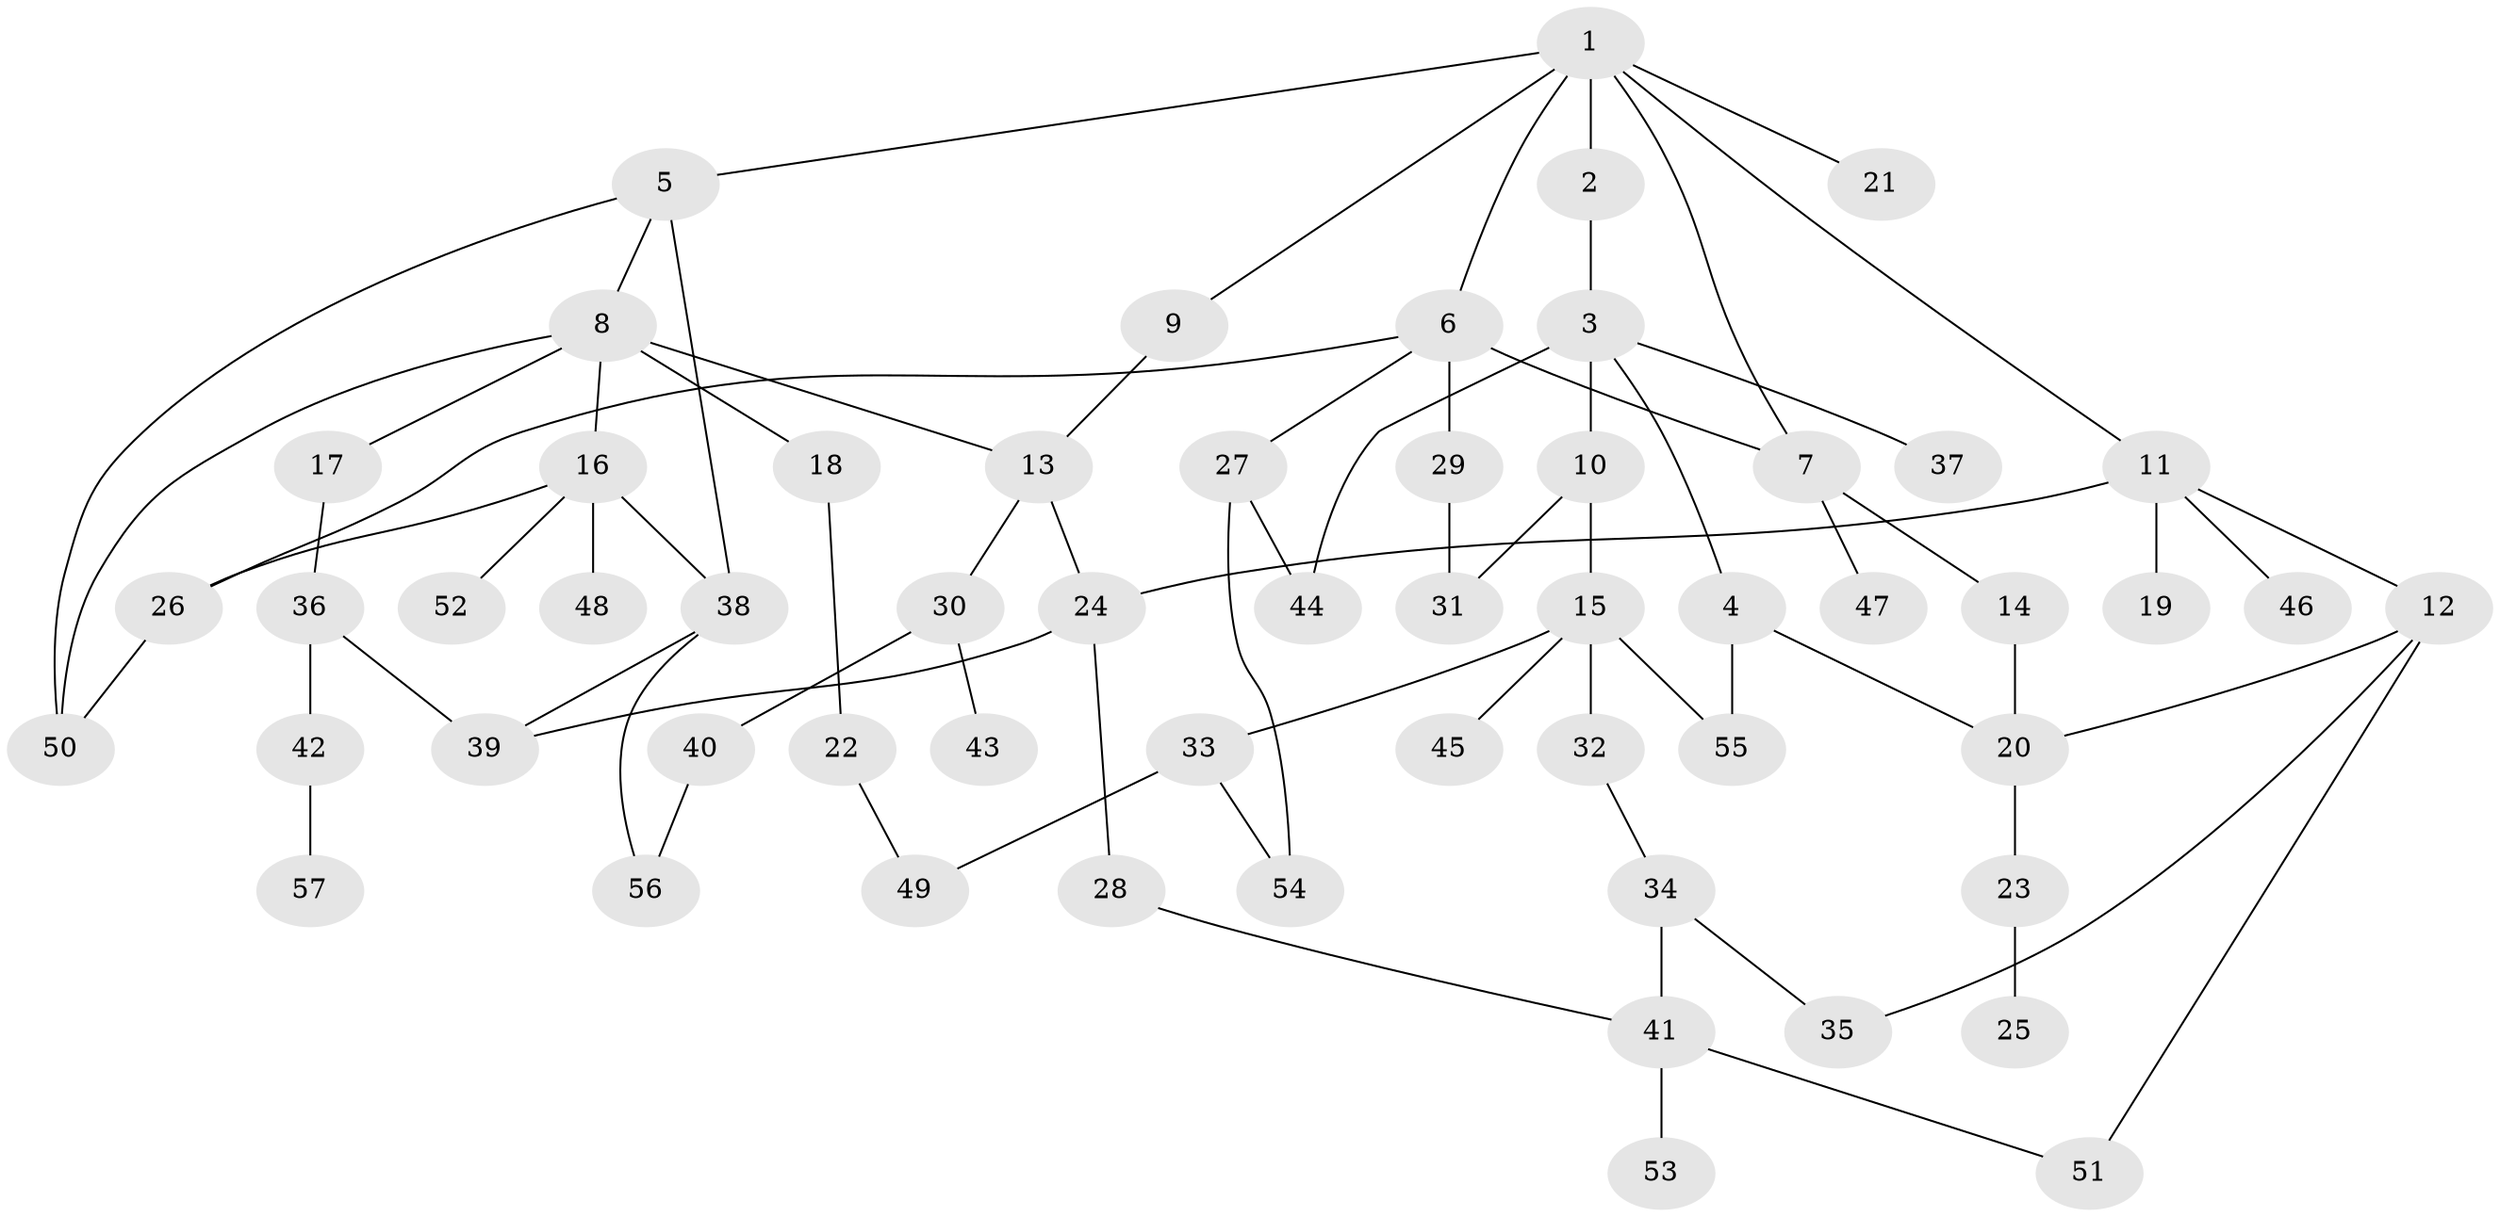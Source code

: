 // Generated by graph-tools (version 1.1) at 2025/01/03/09/25 03:01:04]
// undirected, 57 vertices, 76 edges
graph export_dot {
graph [start="1"]
  node [color=gray90,style=filled];
  1;
  2;
  3;
  4;
  5;
  6;
  7;
  8;
  9;
  10;
  11;
  12;
  13;
  14;
  15;
  16;
  17;
  18;
  19;
  20;
  21;
  22;
  23;
  24;
  25;
  26;
  27;
  28;
  29;
  30;
  31;
  32;
  33;
  34;
  35;
  36;
  37;
  38;
  39;
  40;
  41;
  42;
  43;
  44;
  45;
  46;
  47;
  48;
  49;
  50;
  51;
  52;
  53;
  54;
  55;
  56;
  57;
  1 -- 2;
  1 -- 5;
  1 -- 6;
  1 -- 7;
  1 -- 9;
  1 -- 11;
  1 -- 21;
  2 -- 3;
  3 -- 4;
  3 -- 10;
  3 -- 37;
  3 -- 44;
  4 -- 55;
  4 -- 20;
  5 -- 8;
  5 -- 38;
  5 -- 50;
  6 -- 26;
  6 -- 27;
  6 -- 29;
  6 -- 7;
  7 -- 14;
  7 -- 47;
  8 -- 13;
  8 -- 16;
  8 -- 17;
  8 -- 18;
  8 -- 50;
  9 -- 13;
  10 -- 15;
  10 -- 31;
  11 -- 12;
  11 -- 19;
  11 -- 24;
  11 -- 46;
  12 -- 20;
  12 -- 35;
  12 -- 51;
  13 -- 30;
  13 -- 24;
  14 -- 20;
  15 -- 32;
  15 -- 33;
  15 -- 45;
  15 -- 55;
  16 -- 48;
  16 -- 52;
  16 -- 26;
  16 -- 38;
  17 -- 36;
  18 -- 22;
  20 -- 23;
  22 -- 49;
  23 -- 25;
  24 -- 28;
  24 -- 39;
  26 -- 50;
  27 -- 44;
  27 -- 54;
  28 -- 41;
  29 -- 31;
  30 -- 40;
  30 -- 43;
  32 -- 34;
  33 -- 54;
  33 -- 49;
  34 -- 35;
  34 -- 41;
  36 -- 39;
  36 -- 42;
  38 -- 56;
  38 -- 39;
  40 -- 56;
  41 -- 53;
  41 -- 51;
  42 -- 57;
}
